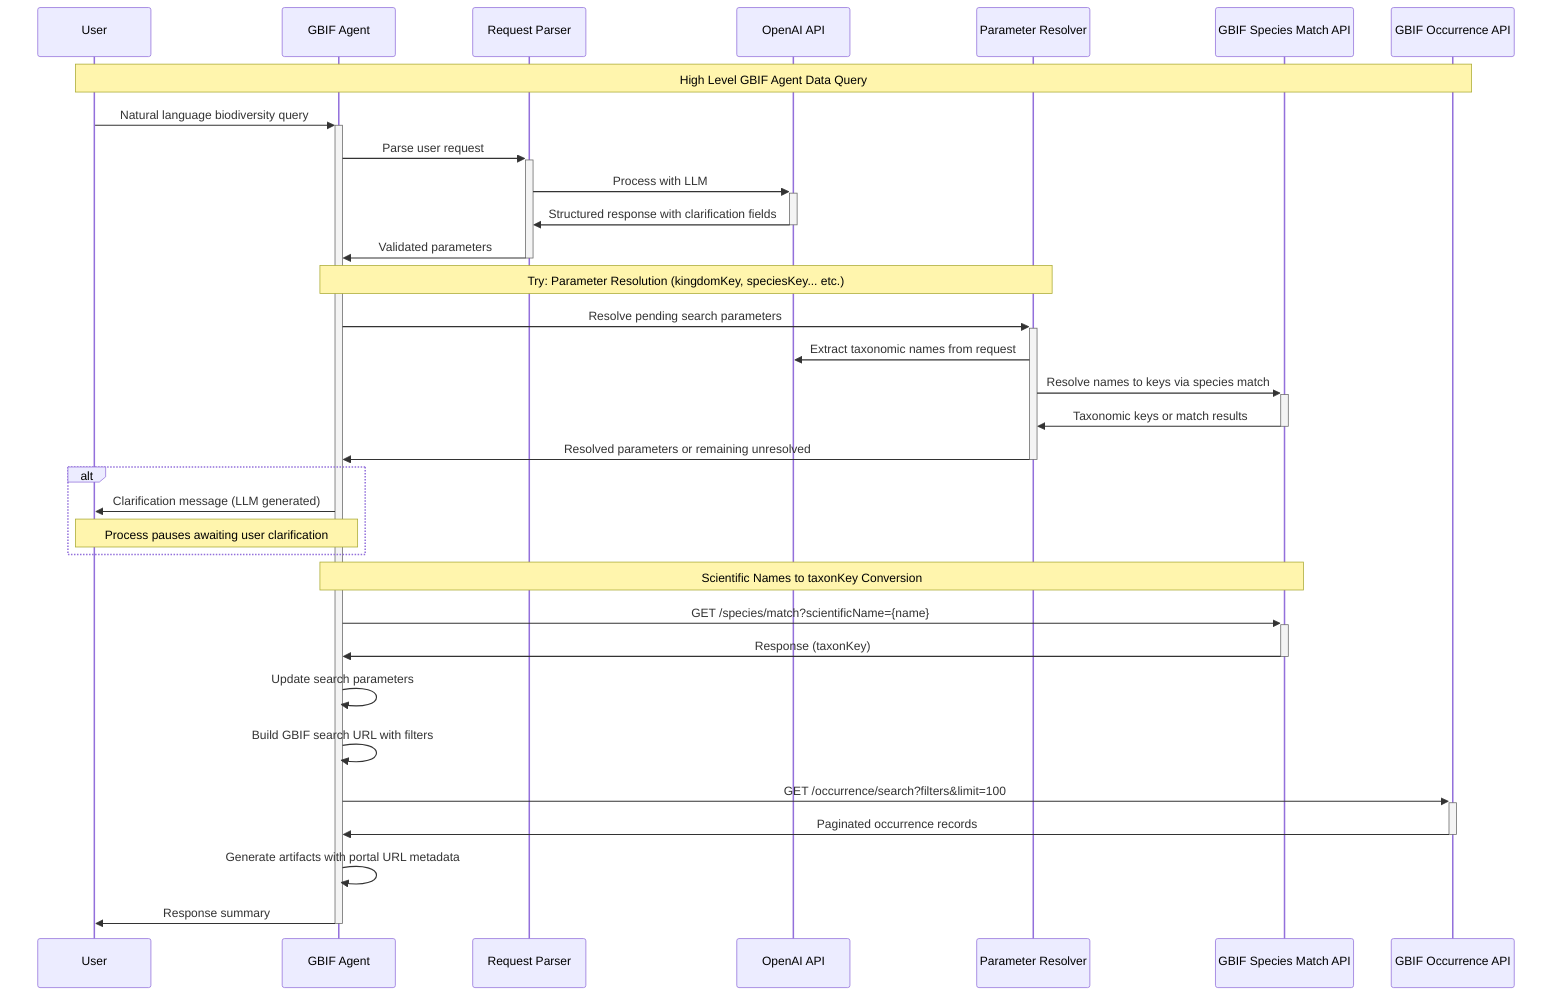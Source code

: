 sequenceDiagram
    participant User as User
    participant Agent as GBIF Agent
    participant Parser as Request Parser
    participant OpenAI as OpenAI API
    participant Resolver as Parameter Resolver
    participant SpeciesAPI as GBIF Species Match API
    participant OccurrenceAPI as GBIF Occurrence API

    Note over User,OccurrenceAPI: High Level GBIF Agent Data Query

    User->>+Agent: Natural language biodiversity query
    Agent->>+Parser: Parse user request
    Parser->>+OpenAI: Process with LLM
    OpenAI->>-Parser: Structured response with clarification fields
    Parser->>-Agent: Validated parameters

    Note over Agent,Resolver: Try: Parameter Resolution (kingdomKey, speciesKey... etc.)
    Agent->>+Resolver: Resolve pending search parameters
    Resolver->>OpenAI: Extract taxonomic names from request
    Resolver->>+SpeciesAPI: Resolve names to keys via species match
    SpeciesAPI->>-Resolver: Taxonomic keys or match results
    Resolver->>-Agent: Resolved parameters or remaining unresolved
    
    alt 
        Agent->>User: Clarification message (LLM generated)
        Note over Agent,User: Process pauses awaiting user clarification
    end

    Note over Agent,SpeciesAPI: Scientific Names to taxonKey Conversion
    Agent->>+SpeciesAPI: GET /species/match?scientificName={name}
    SpeciesAPI->>-Agent: Response (taxonKey)
    Agent->>Agent: Update search parameters


    Agent->>Agent: Build GBIF search URL with filters
    Agent->>+OccurrenceAPI: GET /occurrence/search?filters&limit=100
    OccurrenceAPI->>-Agent: Paginated occurrence records

    Agent->>Agent: Generate artifacts with portal URL metadata
    Agent->>-User: Response summary